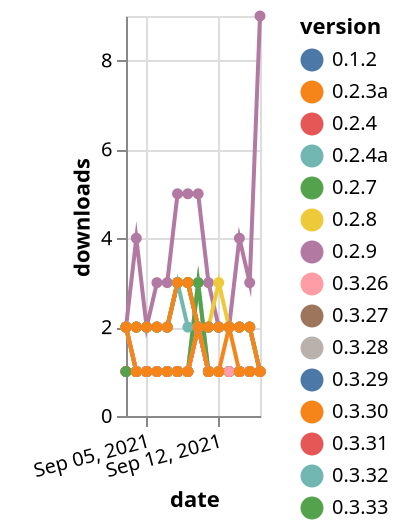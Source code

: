 {"$schema": "https://vega.github.io/schema/vega-lite/v5.json", "description": "A simple bar chart with embedded data.", "data": {"values": [{"date": "2021-09-03", "total": 180, "delta": 1, "version": "0.3.30"}, {"date": "2021-09-04", "total": 181, "delta": 1, "version": "0.3.30"}, {"date": "2021-09-05", "total": 182, "delta": 1, "version": "0.3.30"}, {"date": "2021-09-06", "total": 183, "delta": 1, "version": "0.3.30"}, {"date": "2021-09-07", "total": 184, "delta": 1, "version": "0.3.30"}, {"date": "2021-09-08", "total": 185, "delta": 1, "version": "0.3.30"}, {"date": "2021-09-09", "total": 186, "delta": 1, "version": "0.3.30"}, {"date": "2021-09-10", "total": 188, "delta": 2, "version": "0.3.30"}, {"date": "2021-09-11", "total": 189, "delta": 1, "version": "0.3.30"}, {"date": "2021-09-12", "total": 190, "delta": 1, "version": "0.3.30"}, {"date": "2021-09-13", "total": 191, "delta": 1, "version": "0.3.30"}, {"date": "2021-09-14", "total": 192, "delta": 1, "version": "0.3.30"}, {"date": "2021-09-15", "total": 193, "delta": 1, "version": "0.3.30"}, {"date": "2021-09-16", "total": 194, "delta": 1, "version": "0.3.30"}, {"date": "2021-09-03", "total": 149, "delta": 1, "version": "0.3.39"}, {"date": "2021-09-04", "total": 150, "delta": 1, "version": "0.3.39"}, {"date": "2021-09-05", "total": 151, "delta": 1, "version": "0.3.39"}, {"date": "2021-09-06", "total": 152, "delta": 1, "version": "0.3.39"}, {"date": "2021-09-07", "total": 153, "delta": 1, "version": "0.3.39"}, {"date": "2021-09-08", "total": 154, "delta": 1, "version": "0.3.39"}, {"date": "2021-09-09", "total": 155, "delta": 1, "version": "0.3.39"}, {"date": "2021-09-10", "total": 157, "delta": 2, "version": "0.3.39"}, {"date": "2021-09-11", "total": 158, "delta": 1, "version": "0.3.39"}, {"date": "2021-09-12", "total": 159, "delta": 1, "version": "0.3.39"}, {"date": "2021-09-13", "total": 160, "delta": 1, "version": "0.3.39"}, {"date": "2021-09-14", "total": 161, "delta": 1, "version": "0.3.39"}, {"date": "2021-09-15", "total": 162, "delta": 1, "version": "0.3.39"}, {"date": "2021-09-16", "total": 163, "delta": 1, "version": "0.3.39"}, {"date": "2021-09-03", "total": 201, "delta": 2, "version": "0.3.27"}, {"date": "2021-09-04", "total": 202, "delta": 1, "version": "0.3.27"}, {"date": "2021-09-05", "total": 203, "delta": 1, "version": "0.3.27"}, {"date": "2021-09-06", "total": 204, "delta": 1, "version": "0.3.27"}, {"date": "2021-09-07", "total": 205, "delta": 1, "version": "0.3.27"}, {"date": "2021-09-08", "total": 206, "delta": 1, "version": "0.3.27"}, {"date": "2021-09-09", "total": 207, "delta": 1, "version": "0.3.27"}, {"date": "2021-09-10", "total": 209, "delta": 2, "version": "0.3.27"}, {"date": "2021-09-11", "total": 210, "delta": 1, "version": "0.3.27"}, {"date": "2021-09-12", "total": 211, "delta": 1, "version": "0.3.27"}, {"date": "2021-09-13", "total": 212, "delta": 1, "version": "0.3.27"}, {"date": "2021-09-14", "total": 213, "delta": 1, "version": "0.3.27"}, {"date": "2021-09-15", "total": 214, "delta": 1, "version": "0.3.27"}, {"date": "2021-09-16", "total": 215, "delta": 1, "version": "0.3.27"}, {"date": "2021-09-03", "total": 165, "delta": 2, "version": "0.3.40"}, {"date": "2021-09-04", "total": 166, "delta": 1, "version": "0.3.40"}, {"date": "2021-09-05", "total": 167, "delta": 1, "version": "0.3.40"}, {"date": "2021-09-06", "total": 168, "delta": 1, "version": "0.3.40"}, {"date": "2021-09-07", "total": 169, "delta": 1, "version": "0.3.40"}, {"date": "2021-09-08", "total": 170, "delta": 1, "version": "0.3.40"}, {"date": "2021-09-09", "total": 171, "delta": 1, "version": "0.3.40"}, {"date": "2021-09-10", "total": 174, "delta": 3, "version": "0.3.40"}, {"date": "2021-09-11", "total": 175, "delta": 1, "version": "0.3.40"}, {"date": "2021-09-12", "total": 176, "delta": 1, "version": "0.3.40"}, {"date": "2021-09-13", "total": 177, "delta": 1, "version": "0.3.40"}, {"date": "2021-09-14", "total": 178, "delta": 1, "version": "0.3.40"}, {"date": "2021-09-15", "total": 179, "delta": 1, "version": "0.3.40"}, {"date": "2021-09-16", "total": 180, "delta": 1, "version": "0.3.40"}, {"date": "2021-09-03", "total": 165, "delta": 2, "version": "0.3.34"}, {"date": "2021-09-04", "total": 166, "delta": 1, "version": "0.3.34"}, {"date": "2021-09-05", "total": 167, "delta": 1, "version": "0.3.34"}, {"date": "2021-09-06", "total": 168, "delta": 1, "version": "0.3.34"}, {"date": "2021-09-07", "total": 169, "delta": 1, "version": "0.3.34"}, {"date": "2021-09-08", "total": 170, "delta": 1, "version": "0.3.34"}, {"date": "2021-09-09", "total": 171, "delta": 1, "version": "0.3.34"}, {"date": "2021-09-10", "total": 173, "delta": 2, "version": "0.3.34"}, {"date": "2021-09-11", "total": 174, "delta": 1, "version": "0.3.34"}, {"date": "2021-09-12", "total": 175, "delta": 1, "version": "0.3.34"}, {"date": "2021-09-13", "total": 176, "delta": 1, "version": "0.3.34"}, {"date": "2021-09-14", "total": 177, "delta": 1, "version": "0.3.34"}, {"date": "2021-09-15", "total": 178, "delta": 1, "version": "0.3.34"}, {"date": "2021-09-16", "total": 179, "delta": 1, "version": "0.3.34"}, {"date": "2021-09-03", "total": 3938, "delta": 2, "version": "0.2.9"}, {"date": "2021-09-04", "total": 3942, "delta": 4, "version": "0.2.9"}, {"date": "2021-09-05", "total": 3944, "delta": 2, "version": "0.2.9"}, {"date": "2021-09-06", "total": 3947, "delta": 3, "version": "0.2.9"}, {"date": "2021-09-07", "total": 3950, "delta": 3, "version": "0.2.9"}, {"date": "2021-09-08", "total": 3955, "delta": 5, "version": "0.2.9"}, {"date": "2021-09-09", "total": 3960, "delta": 5, "version": "0.2.9"}, {"date": "2021-09-10", "total": 3965, "delta": 5, "version": "0.2.9"}, {"date": "2021-09-11", "total": 3968, "delta": 3, "version": "0.2.9"}, {"date": "2021-09-12", "total": 3970, "delta": 2, "version": "0.2.9"}, {"date": "2021-09-13", "total": 3972, "delta": 2, "version": "0.2.9"}, {"date": "2021-09-14", "total": 3976, "delta": 4, "version": "0.2.9"}, {"date": "2021-09-15", "total": 3979, "delta": 3, "version": "0.2.9"}, {"date": "2021-09-16", "total": 3988, "delta": 9, "version": "0.2.9"}, {"date": "2021-09-03", "total": 2332, "delta": 2, "version": "0.1.2"}, {"date": "2021-09-04", "total": 2334, "delta": 2, "version": "0.1.2"}, {"date": "2021-09-05", "total": 2336, "delta": 2, "version": "0.1.2"}, {"date": "2021-09-06", "total": 2338, "delta": 2, "version": "0.1.2"}, {"date": "2021-09-07", "total": 2340, "delta": 2, "version": "0.1.2"}, {"date": "2021-09-08", "total": 2343, "delta": 3, "version": "0.1.2"}, {"date": "2021-09-09", "total": 2346, "delta": 3, "version": "0.1.2"}, {"date": "2021-09-10", "total": 2348, "delta": 2, "version": "0.1.2"}, {"date": "2021-09-11", "total": 2350, "delta": 2, "version": "0.1.2"}, {"date": "2021-09-12", "total": 2352, "delta": 2, "version": "0.1.2"}, {"date": "2021-09-13", "total": 2354, "delta": 2, "version": "0.1.2"}, {"date": "2021-09-14", "total": 2356, "delta": 2, "version": "0.1.2"}, {"date": "2021-09-15", "total": 2358, "delta": 2, "version": "0.1.2"}, {"date": "2021-09-16", "total": 2359, "delta": 1, "version": "0.1.2"}, {"date": "2021-09-03", "total": 2388, "delta": 2, "version": "0.2.4"}, {"date": "2021-09-04", "total": 2390, "delta": 2, "version": "0.2.4"}, {"date": "2021-09-05", "total": 2392, "delta": 2, "version": "0.2.4"}, {"date": "2021-09-06", "total": 2394, "delta": 2, "version": "0.2.4"}, {"date": "2021-09-07", "total": 2396, "delta": 2, "version": "0.2.4"}, {"date": "2021-09-08", "total": 2399, "delta": 3, "version": "0.2.4"}, {"date": "2021-09-09", "total": 2402, "delta": 3, "version": "0.2.4"}, {"date": "2021-09-10", "total": 2404, "delta": 2, "version": "0.2.4"}, {"date": "2021-09-11", "total": 2406, "delta": 2, "version": "0.2.4"}, {"date": "2021-09-12", "total": 2408, "delta": 2, "version": "0.2.4"}, {"date": "2021-09-13", "total": 2410, "delta": 2, "version": "0.2.4"}, {"date": "2021-09-14", "total": 2412, "delta": 2, "version": "0.2.4"}, {"date": "2021-09-15", "total": 2414, "delta": 2, "version": "0.2.4"}, {"date": "2021-09-16", "total": 2415, "delta": 1, "version": "0.2.4"}, {"date": "2021-09-03", "total": 210, "delta": 1, "version": "0.3.29"}, {"date": "2021-09-04", "total": 211, "delta": 1, "version": "0.3.29"}, {"date": "2021-09-05", "total": 212, "delta": 1, "version": "0.3.29"}, {"date": "2021-09-06", "total": 213, "delta": 1, "version": "0.3.29"}, {"date": "2021-09-07", "total": 214, "delta": 1, "version": "0.3.29"}, {"date": "2021-09-08", "total": 215, "delta": 1, "version": "0.3.29"}, {"date": "2021-09-09", "total": 216, "delta": 1, "version": "0.3.29"}, {"date": "2021-09-10", "total": 218, "delta": 2, "version": "0.3.29"}, {"date": "2021-09-11", "total": 219, "delta": 1, "version": "0.3.29"}, {"date": "2021-09-12", "total": 220, "delta": 1, "version": "0.3.29"}, {"date": "2021-09-13", "total": 221, "delta": 1, "version": "0.3.29"}, {"date": "2021-09-14", "total": 222, "delta": 1, "version": "0.3.29"}, {"date": "2021-09-15", "total": 223, "delta": 1, "version": "0.3.29"}, {"date": "2021-09-16", "total": 224, "delta": 1, "version": "0.3.29"}, {"date": "2021-09-03", "total": 66, "delta": 2, "version": "0.3.41"}, {"date": "2021-09-04", "total": 67, "delta": 1, "version": "0.3.41"}, {"date": "2021-09-05", "total": 68, "delta": 1, "version": "0.3.41"}, {"date": "2021-09-06", "total": 69, "delta": 1, "version": "0.3.41"}, {"date": "2021-09-07", "total": 70, "delta": 1, "version": "0.3.41"}, {"date": "2021-09-08", "total": 71, "delta": 1, "version": "0.3.41"}, {"date": "2021-09-09", "total": 72, "delta": 1, "version": "0.3.41"}, {"date": "2021-09-10", "total": 74, "delta": 2, "version": "0.3.41"}, {"date": "2021-09-11", "total": 75, "delta": 1, "version": "0.3.41"}, {"date": "2021-09-12", "total": 76, "delta": 1, "version": "0.3.41"}, {"date": "2021-09-13", "total": 77, "delta": 1, "version": "0.3.41"}, {"date": "2021-09-14", "total": 78, "delta": 1, "version": "0.3.41"}, {"date": "2021-09-15", "total": 79, "delta": 1, "version": "0.3.41"}, {"date": "2021-09-16", "total": 80, "delta": 1, "version": "0.3.41"}, {"date": "2021-09-03", "total": 177, "delta": 1, "version": "0.3.32"}, {"date": "2021-09-04", "total": 178, "delta": 1, "version": "0.3.32"}, {"date": "2021-09-05", "total": 179, "delta": 1, "version": "0.3.32"}, {"date": "2021-09-06", "total": 180, "delta": 1, "version": "0.3.32"}, {"date": "2021-09-07", "total": 181, "delta": 1, "version": "0.3.32"}, {"date": "2021-09-08", "total": 182, "delta": 1, "version": "0.3.32"}, {"date": "2021-09-09", "total": 183, "delta": 1, "version": "0.3.32"}, {"date": "2021-09-10", "total": 185, "delta": 2, "version": "0.3.32"}, {"date": "2021-09-11", "total": 186, "delta": 1, "version": "0.3.32"}, {"date": "2021-09-12", "total": 187, "delta": 1, "version": "0.3.32"}, {"date": "2021-09-13", "total": 188, "delta": 1, "version": "0.3.32"}, {"date": "2021-09-14", "total": 189, "delta": 1, "version": "0.3.32"}, {"date": "2021-09-15", "total": 190, "delta": 1, "version": "0.3.32"}, {"date": "2021-09-16", "total": 191, "delta": 1, "version": "0.3.32"}, {"date": "2021-09-03", "total": 2608, "delta": 2, "version": "0.2.8"}, {"date": "2021-09-04", "total": 2610, "delta": 2, "version": "0.2.8"}, {"date": "2021-09-05", "total": 2612, "delta": 2, "version": "0.2.8"}, {"date": "2021-09-06", "total": 2614, "delta": 2, "version": "0.2.8"}, {"date": "2021-09-07", "total": 2616, "delta": 2, "version": "0.2.8"}, {"date": "2021-09-08", "total": 2619, "delta": 3, "version": "0.2.8"}, {"date": "2021-09-09", "total": 2622, "delta": 3, "version": "0.2.8"}, {"date": "2021-09-10", "total": 2624, "delta": 2, "version": "0.2.8"}, {"date": "2021-09-11", "total": 2626, "delta": 2, "version": "0.2.8"}, {"date": "2021-09-12", "total": 2629, "delta": 3, "version": "0.2.8"}, {"date": "2021-09-13", "total": 2631, "delta": 2, "version": "0.2.8"}, {"date": "2021-09-14", "total": 2633, "delta": 2, "version": "0.2.8"}, {"date": "2021-09-15", "total": 2635, "delta": 2, "version": "0.2.8"}, {"date": "2021-09-16", "total": 2636, "delta": 1, "version": "0.2.8"}, {"date": "2021-09-03", "total": 2952, "delta": 2, "version": "0.2.7"}, {"date": "2021-09-04", "total": 2954, "delta": 2, "version": "0.2.7"}, {"date": "2021-09-05", "total": 2956, "delta": 2, "version": "0.2.7"}, {"date": "2021-09-06", "total": 2958, "delta": 2, "version": "0.2.7"}, {"date": "2021-09-07", "total": 2960, "delta": 2, "version": "0.2.7"}, {"date": "2021-09-08", "total": 2963, "delta": 3, "version": "0.2.7"}, {"date": "2021-09-09", "total": 2966, "delta": 3, "version": "0.2.7"}, {"date": "2021-09-10", "total": 2968, "delta": 2, "version": "0.2.7"}, {"date": "2021-09-11", "total": 2970, "delta": 2, "version": "0.2.7"}, {"date": "2021-09-12", "total": 2972, "delta": 2, "version": "0.2.7"}, {"date": "2021-09-13", "total": 2974, "delta": 2, "version": "0.2.7"}, {"date": "2021-09-14", "total": 2976, "delta": 2, "version": "0.2.7"}, {"date": "2021-09-15", "total": 2978, "delta": 2, "version": "0.2.7"}, {"date": "2021-09-16", "total": 2979, "delta": 1, "version": "0.2.7"}, {"date": "2021-09-03", "total": 157, "delta": 1, "version": "0.3.36"}, {"date": "2021-09-04", "total": 158, "delta": 1, "version": "0.3.36"}, {"date": "2021-09-05", "total": 159, "delta": 1, "version": "0.3.36"}, {"date": "2021-09-06", "total": 160, "delta": 1, "version": "0.3.36"}, {"date": "2021-09-07", "total": 161, "delta": 1, "version": "0.3.36"}, {"date": "2021-09-08", "total": 162, "delta": 1, "version": "0.3.36"}, {"date": "2021-09-09", "total": 163, "delta": 1, "version": "0.3.36"}, {"date": "2021-09-10", "total": 165, "delta": 2, "version": "0.3.36"}, {"date": "2021-09-11", "total": 166, "delta": 1, "version": "0.3.36"}, {"date": "2021-09-12", "total": 167, "delta": 1, "version": "0.3.36"}, {"date": "2021-09-13", "total": 168, "delta": 1, "version": "0.3.36"}, {"date": "2021-09-14", "total": 169, "delta": 1, "version": "0.3.36"}, {"date": "2021-09-15", "total": 170, "delta": 1, "version": "0.3.36"}, {"date": "2021-09-16", "total": 171, "delta": 1, "version": "0.3.36"}, {"date": "2021-09-03", "total": 230, "delta": 1, "version": "0.3.28"}, {"date": "2021-09-04", "total": 231, "delta": 1, "version": "0.3.28"}, {"date": "2021-09-05", "total": 232, "delta": 1, "version": "0.3.28"}, {"date": "2021-09-06", "total": 233, "delta": 1, "version": "0.3.28"}, {"date": "2021-09-07", "total": 234, "delta": 1, "version": "0.3.28"}, {"date": "2021-09-08", "total": 235, "delta": 1, "version": "0.3.28"}, {"date": "2021-09-09", "total": 236, "delta": 1, "version": "0.3.28"}, {"date": "2021-09-10", "total": 238, "delta": 2, "version": "0.3.28"}, {"date": "2021-09-11", "total": 239, "delta": 1, "version": "0.3.28"}, {"date": "2021-09-12", "total": 240, "delta": 1, "version": "0.3.28"}, {"date": "2021-09-13", "total": 241, "delta": 1, "version": "0.3.28"}, {"date": "2021-09-14", "total": 242, "delta": 1, "version": "0.3.28"}, {"date": "2021-09-15", "total": 243, "delta": 1, "version": "0.3.28"}, {"date": "2021-09-16", "total": 244, "delta": 1, "version": "0.3.28"}, {"date": "2021-09-03", "total": 165, "delta": 1, "version": "0.3.37"}, {"date": "2021-09-04", "total": 166, "delta": 1, "version": "0.3.37"}, {"date": "2021-09-05", "total": 167, "delta": 1, "version": "0.3.37"}, {"date": "2021-09-06", "total": 168, "delta": 1, "version": "0.3.37"}, {"date": "2021-09-07", "total": 169, "delta": 1, "version": "0.3.37"}, {"date": "2021-09-08", "total": 170, "delta": 1, "version": "0.3.37"}, {"date": "2021-09-09", "total": 171, "delta": 1, "version": "0.3.37"}, {"date": "2021-09-10", "total": 173, "delta": 2, "version": "0.3.37"}, {"date": "2021-09-11", "total": 174, "delta": 1, "version": "0.3.37"}, {"date": "2021-09-12", "total": 175, "delta": 1, "version": "0.3.37"}, {"date": "2021-09-13", "total": 176, "delta": 1, "version": "0.3.37"}, {"date": "2021-09-14", "total": 177, "delta": 1, "version": "0.3.37"}, {"date": "2021-09-15", "total": 178, "delta": 1, "version": "0.3.37"}, {"date": "2021-09-16", "total": 179, "delta": 1, "version": "0.3.37"}, {"date": "2021-09-03", "total": 175, "delta": 1, "version": "0.3.31"}, {"date": "2021-09-04", "total": 176, "delta": 1, "version": "0.3.31"}, {"date": "2021-09-05", "total": 177, "delta": 1, "version": "0.3.31"}, {"date": "2021-09-06", "total": 178, "delta": 1, "version": "0.3.31"}, {"date": "2021-09-07", "total": 179, "delta": 1, "version": "0.3.31"}, {"date": "2021-09-08", "total": 180, "delta": 1, "version": "0.3.31"}, {"date": "2021-09-09", "total": 181, "delta": 1, "version": "0.3.31"}, {"date": "2021-09-10", "total": 183, "delta": 2, "version": "0.3.31"}, {"date": "2021-09-11", "total": 184, "delta": 1, "version": "0.3.31"}, {"date": "2021-09-12", "total": 185, "delta": 1, "version": "0.3.31"}, {"date": "2021-09-13", "total": 186, "delta": 1, "version": "0.3.31"}, {"date": "2021-09-14", "total": 187, "delta": 1, "version": "0.3.31"}, {"date": "2021-09-15", "total": 188, "delta": 1, "version": "0.3.31"}, {"date": "2021-09-16", "total": 189, "delta": 1, "version": "0.3.31"}, {"date": "2021-09-03", "total": 2777, "delta": 2, "version": "0.2.4a"}, {"date": "2021-09-04", "total": 2779, "delta": 2, "version": "0.2.4a"}, {"date": "2021-09-05", "total": 2781, "delta": 2, "version": "0.2.4a"}, {"date": "2021-09-06", "total": 2783, "delta": 2, "version": "0.2.4a"}, {"date": "2021-09-07", "total": 2785, "delta": 2, "version": "0.2.4a"}, {"date": "2021-09-08", "total": 2788, "delta": 3, "version": "0.2.4a"}, {"date": "2021-09-09", "total": 2790, "delta": 2, "version": "0.2.4a"}, {"date": "2021-09-10", "total": 2792, "delta": 2, "version": "0.2.4a"}, {"date": "2021-09-11", "total": 2794, "delta": 2, "version": "0.2.4a"}, {"date": "2021-09-12", "total": 2796, "delta": 2, "version": "0.2.4a"}, {"date": "2021-09-13", "total": 2798, "delta": 2, "version": "0.2.4a"}, {"date": "2021-09-14", "total": 2800, "delta": 2, "version": "0.2.4a"}, {"date": "2021-09-15", "total": 2802, "delta": 2, "version": "0.2.4a"}, {"date": "2021-09-16", "total": 2803, "delta": 1, "version": "0.2.4a"}, {"date": "2021-09-03", "total": 267, "delta": 1, "version": "0.3.33"}, {"date": "2021-09-04", "total": 268, "delta": 1, "version": "0.3.33"}, {"date": "2021-09-05", "total": 269, "delta": 1, "version": "0.3.33"}, {"date": "2021-09-06", "total": 270, "delta": 1, "version": "0.3.33"}, {"date": "2021-09-07", "total": 271, "delta": 1, "version": "0.3.33"}, {"date": "2021-09-08", "total": 272, "delta": 1, "version": "0.3.33"}, {"date": "2021-09-09", "total": 273, "delta": 1, "version": "0.3.33"}, {"date": "2021-09-10", "total": 276, "delta": 3, "version": "0.3.33"}, {"date": "2021-09-11", "total": 277, "delta": 1, "version": "0.3.33"}, {"date": "2021-09-12", "total": 278, "delta": 1, "version": "0.3.33"}, {"date": "2021-09-13", "total": 279, "delta": 1, "version": "0.3.33"}, {"date": "2021-09-14", "total": 280, "delta": 1, "version": "0.3.33"}, {"date": "2021-09-15", "total": 281, "delta": 1, "version": "0.3.33"}, {"date": "2021-09-16", "total": 282, "delta": 1, "version": "0.3.33"}, {"date": "2021-09-03", "total": 202, "delta": 2, "version": "0.3.26"}, {"date": "2021-09-04", "total": 203, "delta": 1, "version": "0.3.26"}, {"date": "2021-09-05", "total": 204, "delta": 1, "version": "0.3.26"}, {"date": "2021-09-06", "total": 205, "delta": 1, "version": "0.3.26"}, {"date": "2021-09-07", "total": 206, "delta": 1, "version": "0.3.26"}, {"date": "2021-09-08", "total": 207, "delta": 1, "version": "0.3.26"}, {"date": "2021-09-09", "total": 208, "delta": 1, "version": "0.3.26"}, {"date": "2021-09-10", "total": 210, "delta": 2, "version": "0.3.26"}, {"date": "2021-09-11", "total": 211, "delta": 1, "version": "0.3.26"}, {"date": "2021-09-12", "total": 212, "delta": 1, "version": "0.3.26"}, {"date": "2021-09-13", "total": 213, "delta": 1, "version": "0.3.26"}, {"date": "2021-09-14", "total": 214, "delta": 1, "version": "0.3.26"}, {"date": "2021-09-15", "total": 215, "delta": 1, "version": "0.3.26"}, {"date": "2021-09-16", "total": 216, "delta": 1, "version": "0.3.26"}, {"date": "2021-09-03", "total": 66, "delta": 2, "version": "0.3.42"}, {"date": "2021-09-04", "total": 67, "delta": 1, "version": "0.3.42"}, {"date": "2021-09-05", "total": 68, "delta": 1, "version": "0.3.42"}, {"date": "2021-09-06", "total": 69, "delta": 1, "version": "0.3.42"}, {"date": "2021-09-07", "total": 70, "delta": 1, "version": "0.3.42"}, {"date": "2021-09-08", "total": 71, "delta": 1, "version": "0.3.42"}, {"date": "2021-09-09", "total": 72, "delta": 1, "version": "0.3.42"}, {"date": "2021-09-10", "total": 74, "delta": 2, "version": "0.3.42"}, {"date": "2021-09-11", "total": 75, "delta": 1, "version": "0.3.42"}, {"date": "2021-09-12", "total": 76, "delta": 1, "version": "0.3.42"}, {"date": "2021-09-13", "total": 78, "delta": 2, "version": "0.3.42"}, {"date": "2021-09-14", "total": 79, "delta": 1, "version": "0.3.42"}, {"date": "2021-09-15", "total": 80, "delta": 1, "version": "0.3.42"}, {"date": "2021-09-16", "total": 81, "delta": 1, "version": "0.3.42"}, {"date": "2021-09-03", "total": 2372, "delta": 2, "version": "0.2.3a"}, {"date": "2021-09-04", "total": 2374, "delta": 2, "version": "0.2.3a"}, {"date": "2021-09-05", "total": 2376, "delta": 2, "version": "0.2.3a"}, {"date": "2021-09-06", "total": 2378, "delta": 2, "version": "0.2.3a"}, {"date": "2021-09-07", "total": 2380, "delta": 2, "version": "0.2.3a"}, {"date": "2021-09-08", "total": 2383, "delta": 3, "version": "0.2.3a"}, {"date": "2021-09-09", "total": 2386, "delta": 3, "version": "0.2.3a"}, {"date": "2021-09-10", "total": 2388, "delta": 2, "version": "0.2.3a"}, {"date": "2021-09-11", "total": 2390, "delta": 2, "version": "0.2.3a"}, {"date": "2021-09-12", "total": 2392, "delta": 2, "version": "0.2.3a"}, {"date": "2021-09-13", "total": 2394, "delta": 2, "version": "0.2.3a"}, {"date": "2021-09-14", "total": 2396, "delta": 2, "version": "0.2.3a"}, {"date": "2021-09-15", "total": 2398, "delta": 2, "version": "0.2.3a"}, {"date": "2021-09-16", "total": 2399, "delta": 1, "version": "0.2.3a"}]}, "width": "container", "mark": {"type": "line", "point": {"filled": true}}, "encoding": {"x": {"field": "date", "type": "temporal", "timeUnit": "yearmonthdate", "title": "date", "axis": {"labelAngle": -15}}, "y": {"field": "delta", "type": "quantitative", "title": "downloads"}, "color": {"field": "version", "type": "nominal"}, "tooltip": {"field": "delta"}}}